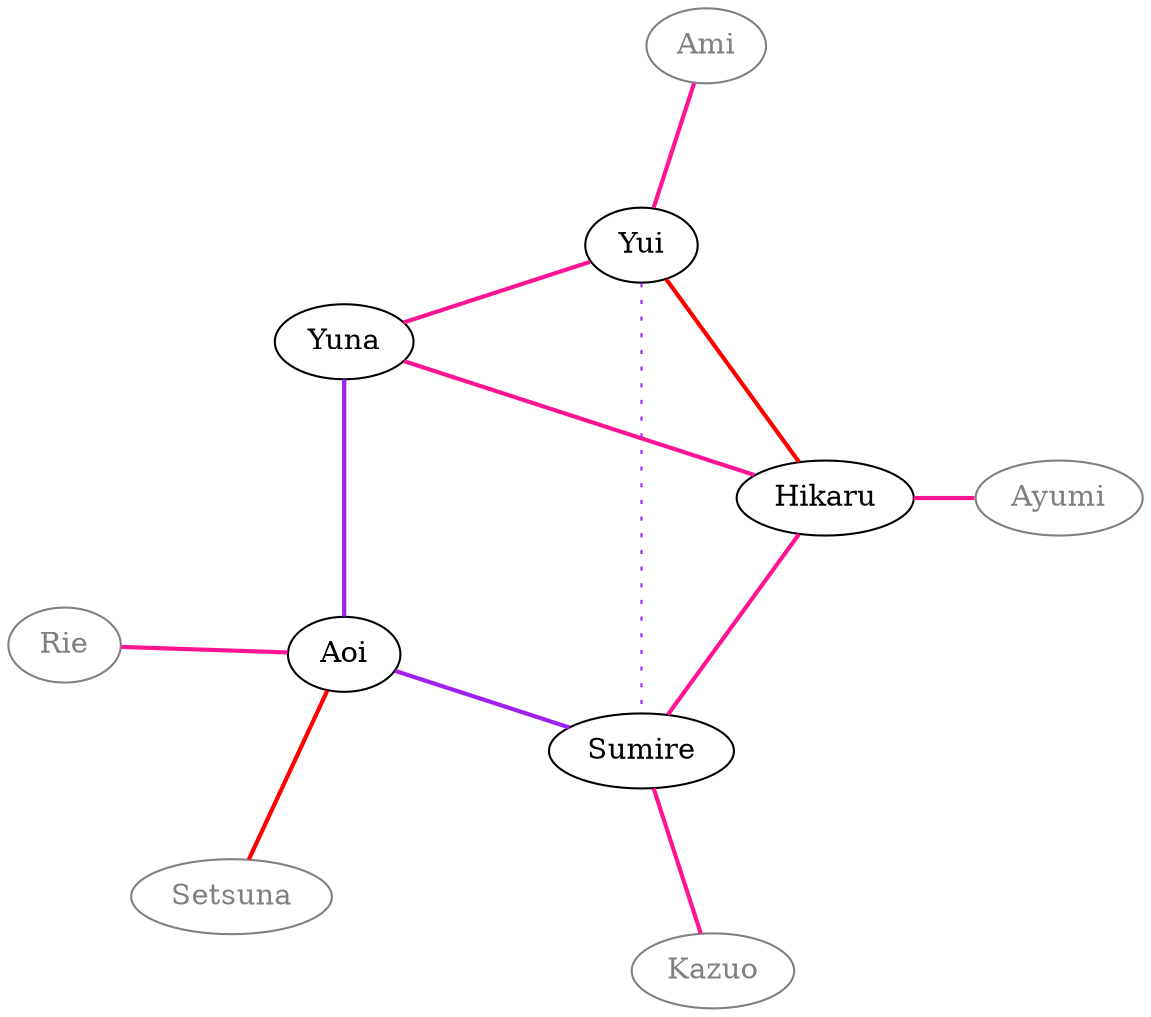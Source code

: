 strict graph {
    layout = "circo"
    node [ color = "#808080", fontcolor = "#808080" ]
    edge [ color = "#808080", fontcolor = "#808080", style = bold ]

    subgraph players {
        node [ color = black, fontcolor = black ]

        "Aoi"
        "Hikaru"
        "Sumire"
        "Yui"
        "Yuna"
    }

    "Aoi" -- "Rie" [ color = deeppink ]
    "Aoi" -- "Setsuna" [ color = red ]
    "Aoi" -- "Sumire" [ color = purple ]
    "Hikaru" -- "Ayumi" [ color = deeppink ]
    "Hikaru" -- "Yuna" [ color = deeppink ]
    "Sumire" -- "Hikaru" [ color = deeppink ]
    "Sumire" -- "Kazuo" [ color = deeppink ]
    "Yui" -- "Ami" [ color = deeppink ]
    "Yui" -- "Hikaru" [ color = red ]
    "Yui" -- "Sumire" [ color = purple, style = dotted ]
    "Yuna" -- "Aoi" [ color = purple ]
    "Yuna" -- "Yui" [ color = deeppink ]
}
